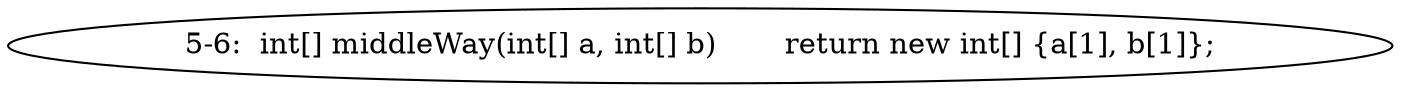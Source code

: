 digraph result_test { 
// graph-vertices
  a1  [label="5-6:  int[] middleWay(int[] a, int[] b)	return new int[] {a[1], b[1]};"]; 
// graph-edges
}